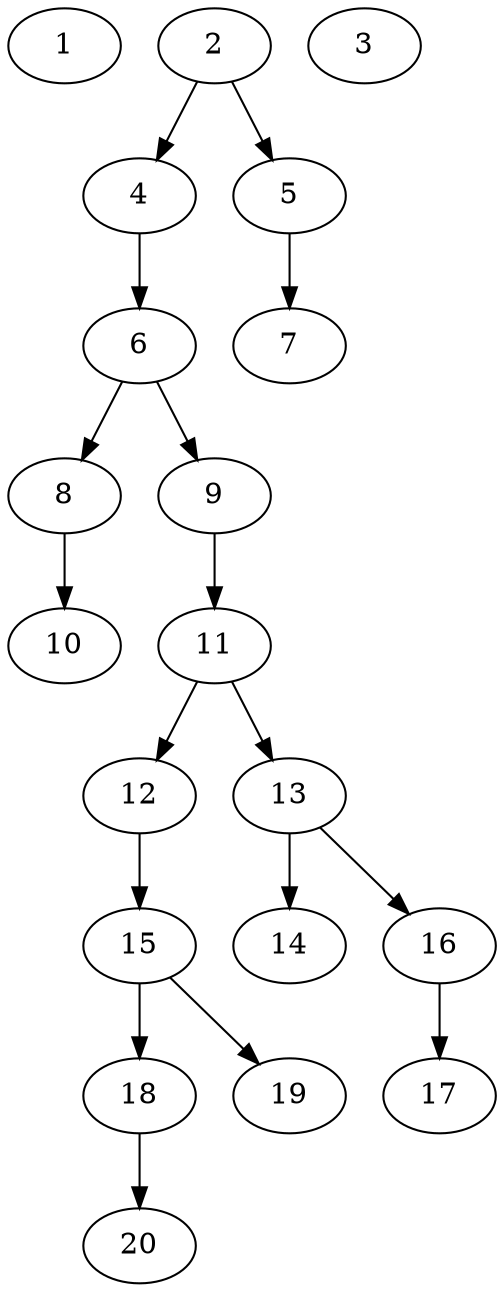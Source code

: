 // DAG (tier=1-easy, mode=data, n=20, ccr=0.347, fat=0.377, density=0.206, regular=0.780, jump=0.091, mindata=1048576, maxdata=8388608)
// DAG automatically generated by daggen at Sun Aug 24 16:33:32 2025
// /home/ermia/Project/Environments/daggen/bin/daggen --dot --ccr 0.347 --fat 0.377 --regular 0.780 --density 0.206 --jump 0.091 --mindata 1048576 --maxdata 8388608 -n 20 
digraph G {
  1 [size="1135402606947883904", alpha="0.09", expect_size="567701303473941952"]
  2 [size="128111871996941303808", alpha="0.15", expect_size="64055935998470651904"]
  2 -> 4 [size ="203305707896832"]
  2 -> 5 [size ="203305707896832"]
  3 [size="288525940421818318848", alpha="0.09", expect_size="144262970210909159424"]
  4 [size="181681557929442934784", alpha="0.02", expect_size="90840778964721467392"]
  4 -> 6 [size ="256623968780288"]
  5 [size="6214233587285316", alpha="0.13", expect_size="3107116793642658"]
  5 -> 7 [size ="98576076111872"]
  6 [size="515943145150713", alpha="0.02", expect_size="257971572575356"]
  6 -> 8 [size ="23255108812800"]
  6 -> 9 [size ="23255108812800"]
  7 [size="95194594220594692096", alpha="0.18", expect_size="47597297110297346048"]
  8 [size="152306706141094208", alpha="0.04", expect_size="76153353070547104"]
  8 -> 10 [size ="56011205378048"]
  9 [size="3555246209095886", alpha="0.05", expect_size="1777623104547943"]
  9 -> 11 [size ="292799865946112"]
  10 [size="14994605921552652", alpha="0.16", expect_size="7497302960776326"]
  11 [size="16773930121612910", alpha="0.05", expect_size="8386965060806455"]
  11 -> 12 [size ="265987333029888"]
  11 -> 13 [size ="265987333029888"]
  12 [size="2649843842441797", alpha="0.18", expect_size="1324921921220898"]
  12 -> 15 [size ="208542439047168"]
  13 [size="3645665443470901248", alpha="0.03", expect_size="1822832721735450624"]
  13 -> 14 [size ="18949940969472"]
  13 -> 16 [size ="18949940969472"]
  14 [size="26187489345536000000", alpha="0.15", expect_size="13093744672768000000"]
  15 [size="193068424382546208", alpha="0.12", expect_size="96534212191273104"]
  15 -> 18 [size ="121833802170368"]
  15 -> 19 [size ="121833802170368"]
  16 [size="236729589500998400", alpha="0.04", expect_size="118364794750499200"]
  16 -> 17 [size ="177194378723328"]
  17 [size="5386403944227496", alpha="0.10", expect_size="2693201972113748"]
  18 [size="11561634308083764", alpha="0.09", expect_size="5780817154041882"]
  18 -> 20 [size ="378365278158848"]
  19 [size="4469891466867462", alpha="0.19", expect_size="2234945733433731"]
  20 [size="128717885041466064", alpha="0.13", expect_size="64358942520733032"]
}